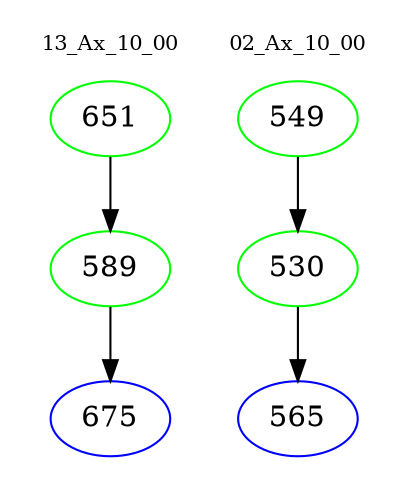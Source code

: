 digraph{
subgraph cluster_0 {
color = white
label = "13_Ax_10_00";
fontsize=10;
T0_651 [label="651", color="green"]
T0_651 -> T0_589 [color="black"]
T0_589 [label="589", color="green"]
T0_589 -> T0_675 [color="black"]
T0_675 [label="675", color="blue"]
}
subgraph cluster_1 {
color = white
label = "02_Ax_10_00";
fontsize=10;
T1_549 [label="549", color="green"]
T1_549 -> T1_530 [color="black"]
T1_530 [label="530", color="green"]
T1_530 -> T1_565 [color="black"]
T1_565 [label="565", color="blue"]
}
}
